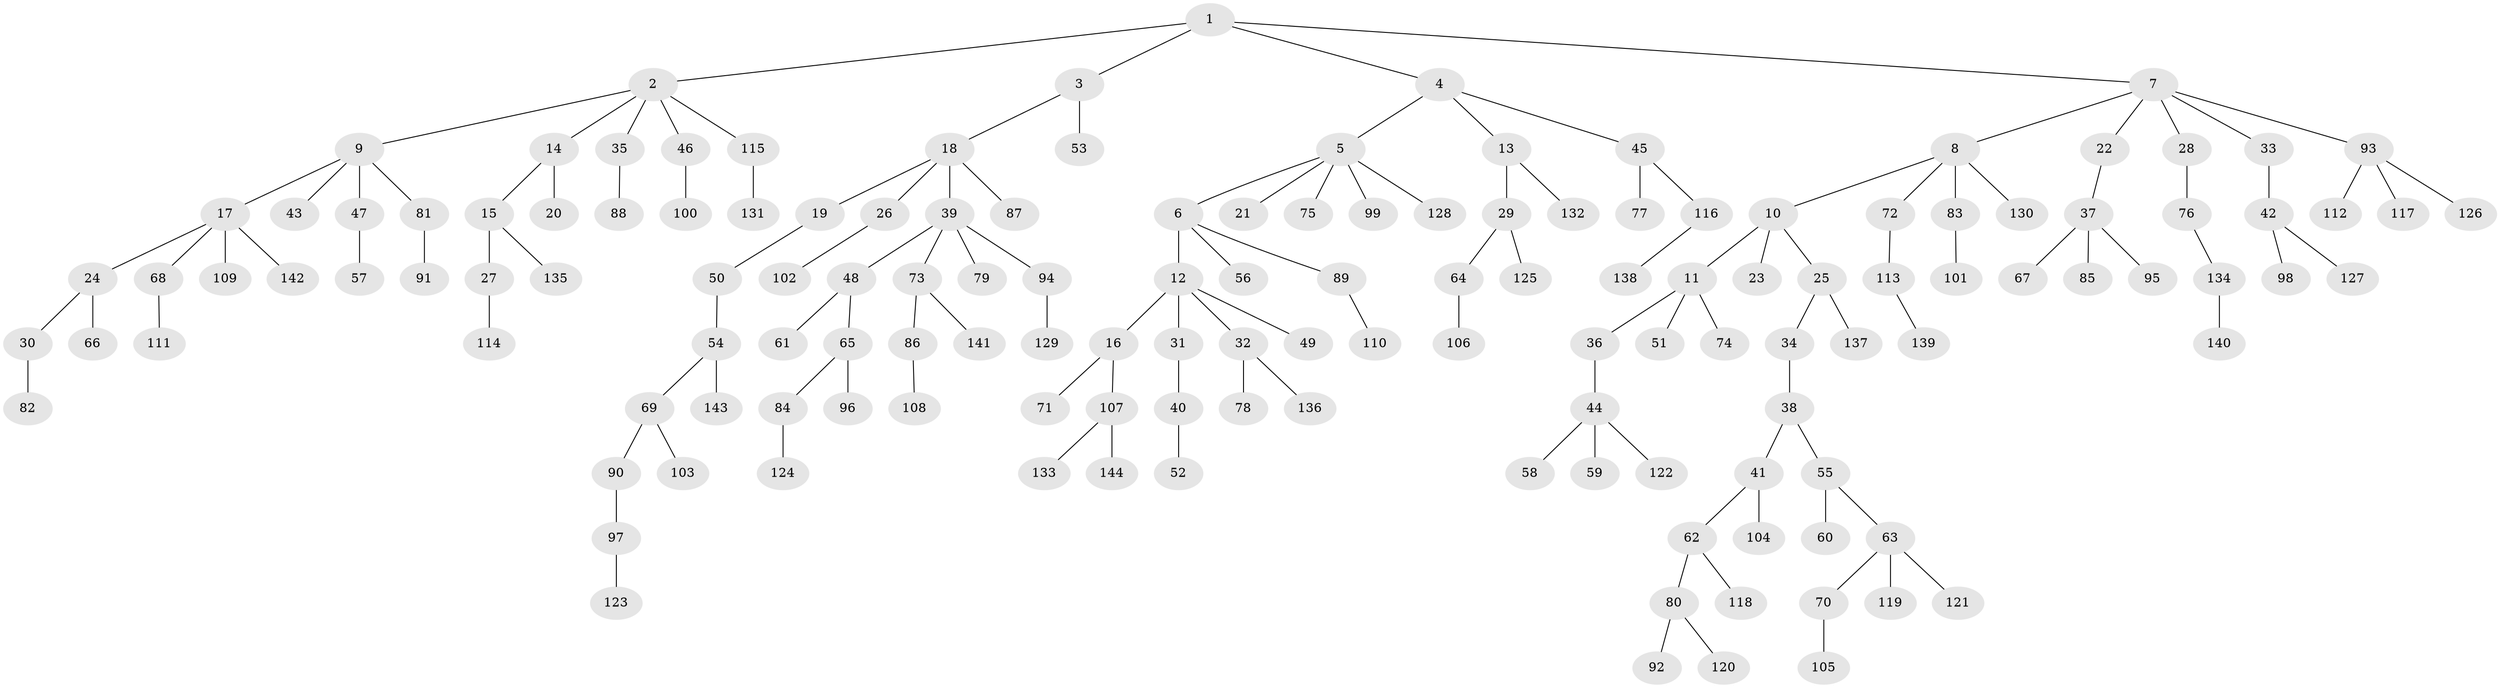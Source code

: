 // coarse degree distribution, {8: 0.01, 3: 0.12, 4: 0.06, 6: 0.02, 5: 0.04, 2: 0.23, 1: 0.52}
// Generated by graph-tools (version 1.1) at 2025/19/03/04/25 18:19:22]
// undirected, 144 vertices, 143 edges
graph export_dot {
graph [start="1"]
  node [color=gray90,style=filled];
  1;
  2;
  3;
  4;
  5;
  6;
  7;
  8;
  9;
  10;
  11;
  12;
  13;
  14;
  15;
  16;
  17;
  18;
  19;
  20;
  21;
  22;
  23;
  24;
  25;
  26;
  27;
  28;
  29;
  30;
  31;
  32;
  33;
  34;
  35;
  36;
  37;
  38;
  39;
  40;
  41;
  42;
  43;
  44;
  45;
  46;
  47;
  48;
  49;
  50;
  51;
  52;
  53;
  54;
  55;
  56;
  57;
  58;
  59;
  60;
  61;
  62;
  63;
  64;
  65;
  66;
  67;
  68;
  69;
  70;
  71;
  72;
  73;
  74;
  75;
  76;
  77;
  78;
  79;
  80;
  81;
  82;
  83;
  84;
  85;
  86;
  87;
  88;
  89;
  90;
  91;
  92;
  93;
  94;
  95;
  96;
  97;
  98;
  99;
  100;
  101;
  102;
  103;
  104;
  105;
  106;
  107;
  108;
  109;
  110;
  111;
  112;
  113;
  114;
  115;
  116;
  117;
  118;
  119;
  120;
  121;
  122;
  123;
  124;
  125;
  126;
  127;
  128;
  129;
  130;
  131;
  132;
  133;
  134;
  135;
  136;
  137;
  138;
  139;
  140;
  141;
  142;
  143;
  144;
  1 -- 2;
  1 -- 3;
  1 -- 4;
  1 -- 7;
  2 -- 9;
  2 -- 14;
  2 -- 35;
  2 -- 46;
  2 -- 115;
  3 -- 18;
  3 -- 53;
  4 -- 5;
  4 -- 13;
  4 -- 45;
  5 -- 6;
  5 -- 21;
  5 -- 75;
  5 -- 99;
  5 -- 128;
  6 -- 12;
  6 -- 56;
  6 -- 89;
  7 -- 8;
  7 -- 22;
  7 -- 28;
  7 -- 33;
  7 -- 93;
  8 -- 10;
  8 -- 72;
  8 -- 83;
  8 -- 130;
  9 -- 17;
  9 -- 43;
  9 -- 47;
  9 -- 81;
  10 -- 11;
  10 -- 23;
  10 -- 25;
  11 -- 36;
  11 -- 51;
  11 -- 74;
  12 -- 16;
  12 -- 31;
  12 -- 32;
  12 -- 49;
  13 -- 29;
  13 -- 132;
  14 -- 15;
  14 -- 20;
  15 -- 27;
  15 -- 135;
  16 -- 71;
  16 -- 107;
  17 -- 24;
  17 -- 68;
  17 -- 109;
  17 -- 142;
  18 -- 19;
  18 -- 26;
  18 -- 39;
  18 -- 87;
  19 -- 50;
  22 -- 37;
  24 -- 30;
  24 -- 66;
  25 -- 34;
  25 -- 137;
  26 -- 102;
  27 -- 114;
  28 -- 76;
  29 -- 64;
  29 -- 125;
  30 -- 82;
  31 -- 40;
  32 -- 78;
  32 -- 136;
  33 -- 42;
  34 -- 38;
  35 -- 88;
  36 -- 44;
  37 -- 67;
  37 -- 85;
  37 -- 95;
  38 -- 41;
  38 -- 55;
  39 -- 48;
  39 -- 73;
  39 -- 79;
  39 -- 94;
  40 -- 52;
  41 -- 62;
  41 -- 104;
  42 -- 98;
  42 -- 127;
  44 -- 58;
  44 -- 59;
  44 -- 122;
  45 -- 77;
  45 -- 116;
  46 -- 100;
  47 -- 57;
  48 -- 61;
  48 -- 65;
  50 -- 54;
  54 -- 69;
  54 -- 143;
  55 -- 60;
  55 -- 63;
  62 -- 80;
  62 -- 118;
  63 -- 70;
  63 -- 119;
  63 -- 121;
  64 -- 106;
  65 -- 84;
  65 -- 96;
  68 -- 111;
  69 -- 90;
  69 -- 103;
  70 -- 105;
  72 -- 113;
  73 -- 86;
  73 -- 141;
  76 -- 134;
  80 -- 92;
  80 -- 120;
  81 -- 91;
  83 -- 101;
  84 -- 124;
  86 -- 108;
  89 -- 110;
  90 -- 97;
  93 -- 112;
  93 -- 117;
  93 -- 126;
  94 -- 129;
  97 -- 123;
  107 -- 133;
  107 -- 144;
  113 -- 139;
  115 -- 131;
  116 -- 138;
  134 -- 140;
}
